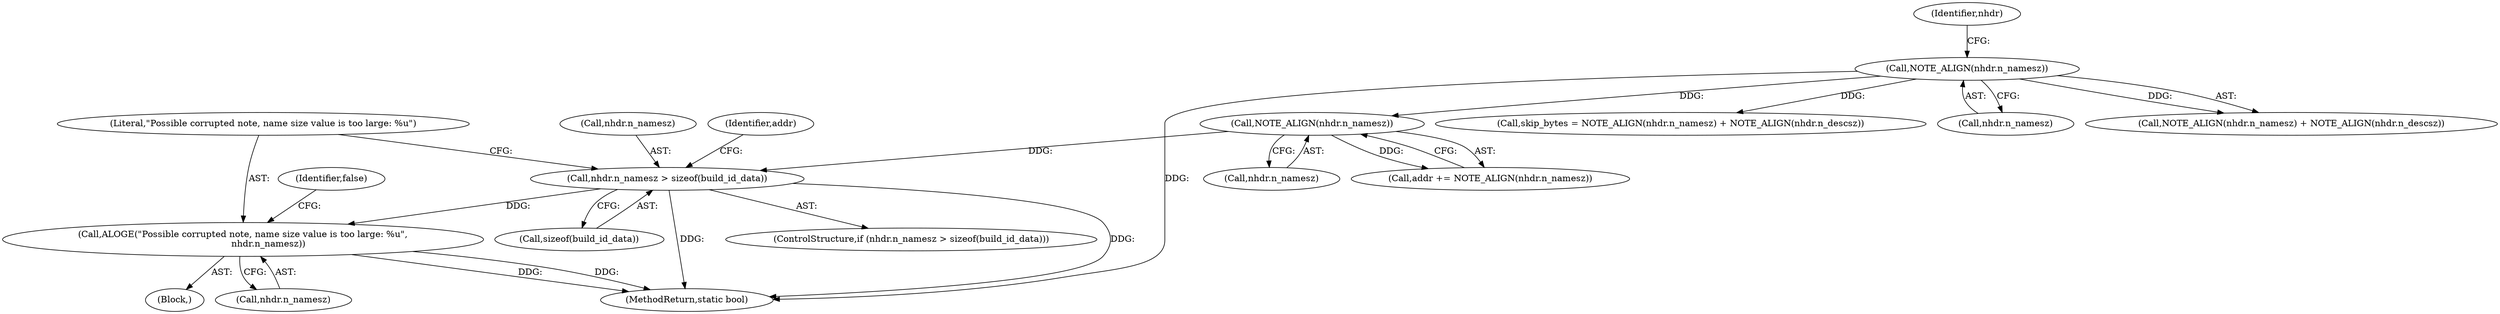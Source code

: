 digraph "0_Android_d917514bd6b270df431ea4e781a865764d406120@API" {
"1000240" [label="(Call,nhdr.n_namesz > sizeof(build_id_data))"];
"1000234" [label="(Call,NOTE_ALIGN(nhdr.n_namesz))"];
"1000302" [label="(Call,NOTE_ALIGN(nhdr.n_namesz))"];
"1000247" [label="(Call,ALOGE(\"Possible corrupted note, name size value is too large: %u\",\n                  nhdr.n_namesz))"];
"1000302" [label="(Call,NOTE_ALIGN(nhdr.n_namesz))"];
"1000240" [label="(Call,nhdr.n_namesz > sizeof(build_id_data))"];
"1000299" [label="(Call,skip_bytes = NOTE_ALIGN(nhdr.n_namesz) + NOTE_ALIGN(nhdr.n_descsz))"];
"1000324" [label="(MethodReturn,static bool)"];
"1000244" [label="(Call,sizeof(build_id_data))"];
"1000303" [label="(Call,nhdr.n_namesz)"];
"1000301" [label="(Call,NOTE_ALIGN(nhdr.n_namesz) + NOTE_ALIGN(nhdr.n_descsz))"];
"1000308" [label="(Identifier,nhdr)"];
"1000247" [label="(Call,ALOGE(\"Possible corrupted note, name size value is too large: %u\",\n                  nhdr.n_namesz))"];
"1000246" [label="(Block,)"];
"1000234" [label="(Call,NOTE_ALIGN(nhdr.n_namesz))"];
"1000248" [label="(Literal,\"Possible corrupted note, name size value is too large: %u\")"];
"1000232" [label="(Call,addr += NOTE_ALIGN(nhdr.n_namesz))"];
"1000241" [label="(Call,nhdr.n_namesz)"];
"1000239" [label="(ControlStructure,if (nhdr.n_namesz > sizeof(build_id_data)))"];
"1000257" [label="(Identifier,addr)"];
"1000249" [label="(Call,nhdr.n_namesz)"];
"1000253" [label="(Identifier,false)"];
"1000235" [label="(Call,nhdr.n_namesz)"];
"1000240" -> "1000239"  [label="AST: "];
"1000240" -> "1000244"  [label="CFG: "];
"1000241" -> "1000240"  [label="AST: "];
"1000244" -> "1000240"  [label="AST: "];
"1000248" -> "1000240"  [label="CFG: "];
"1000257" -> "1000240"  [label="CFG: "];
"1000240" -> "1000324"  [label="DDG: "];
"1000240" -> "1000324"  [label="DDG: "];
"1000234" -> "1000240"  [label="DDG: "];
"1000240" -> "1000247"  [label="DDG: "];
"1000234" -> "1000232"  [label="AST: "];
"1000234" -> "1000235"  [label="CFG: "];
"1000235" -> "1000234"  [label="AST: "];
"1000232" -> "1000234"  [label="CFG: "];
"1000234" -> "1000232"  [label="DDG: "];
"1000302" -> "1000234"  [label="DDG: "];
"1000302" -> "1000301"  [label="AST: "];
"1000302" -> "1000303"  [label="CFG: "];
"1000303" -> "1000302"  [label="AST: "];
"1000308" -> "1000302"  [label="CFG: "];
"1000302" -> "1000324"  [label="DDG: "];
"1000302" -> "1000299"  [label="DDG: "];
"1000302" -> "1000301"  [label="DDG: "];
"1000247" -> "1000246"  [label="AST: "];
"1000247" -> "1000249"  [label="CFG: "];
"1000248" -> "1000247"  [label="AST: "];
"1000249" -> "1000247"  [label="AST: "];
"1000253" -> "1000247"  [label="CFG: "];
"1000247" -> "1000324"  [label="DDG: "];
"1000247" -> "1000324"  [label="DDG: "];
}
